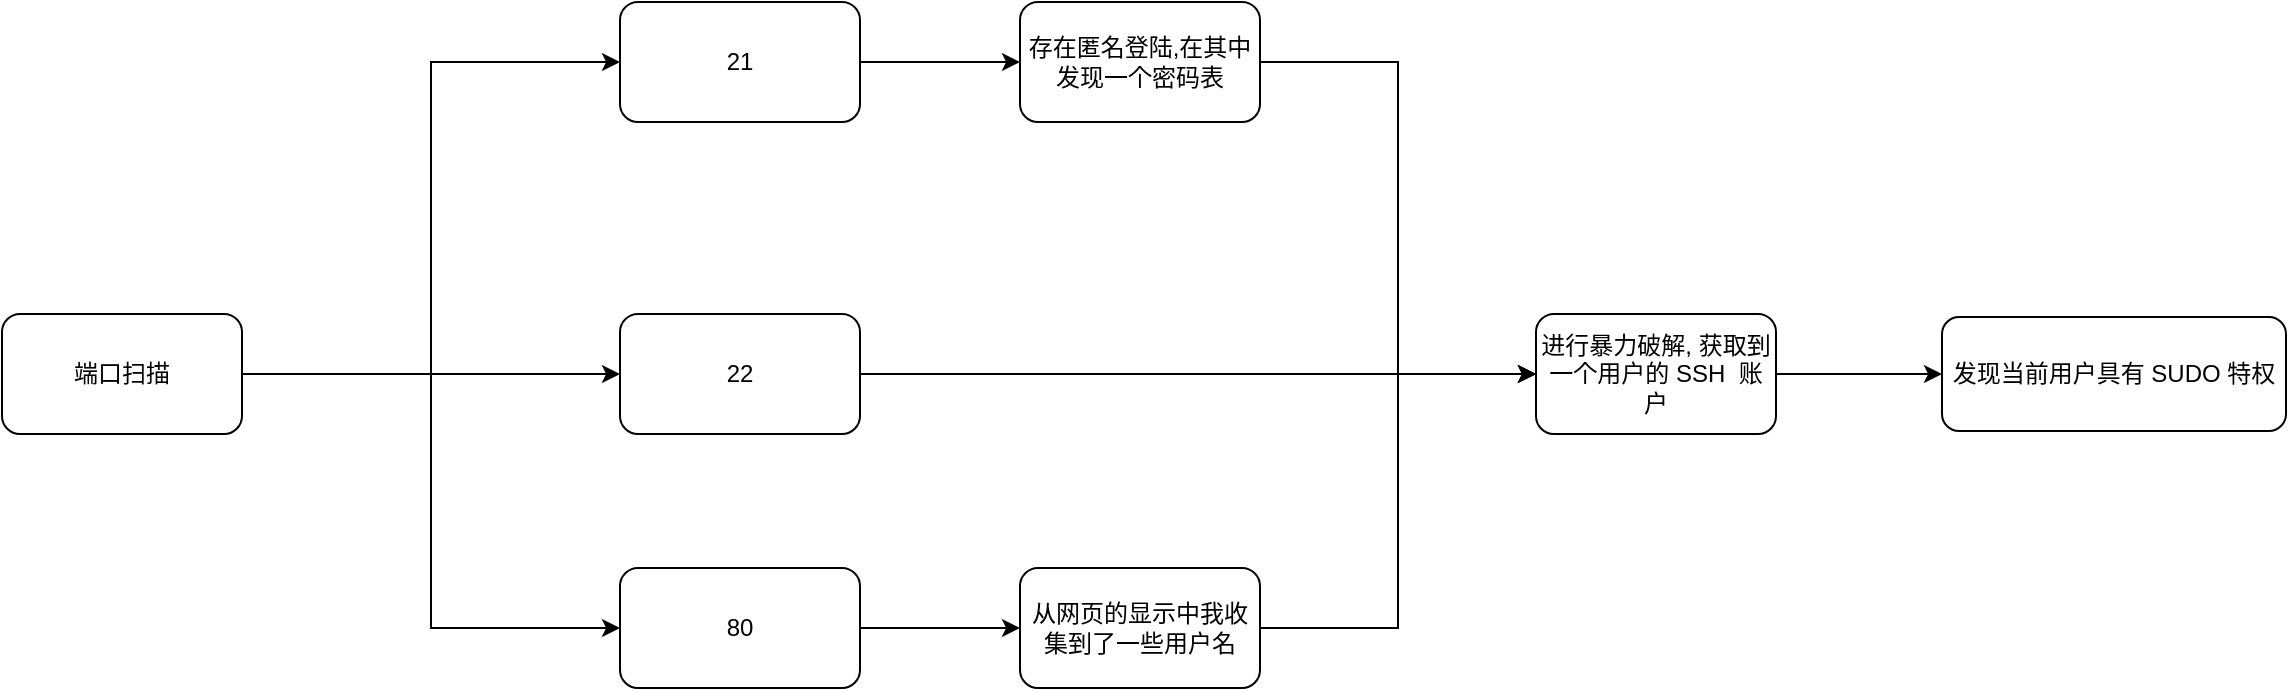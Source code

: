 <mxfile version="22.0.4" type="github">
  <diagram name="第 1 页" id="D1bWP6qgOMXYAIRfxLhv">
    <mxGraphModel dx="1900" dy="830" grid="0" gridSize="10" guides="1" tooltips="1" connect="1" arrows="1" fold="1" page="0" pageScale="1" pageWidth="827" pageHeight="1169" math="0" shadow="0">
      <root>
        <mxCell id="0" />
        <mxCell id="1" parent="0" />
        <mxCell id="eO5a81agaRVfe0llBmCW-3" value="" style="edgeStyle=orthogonalEdgeStyle;rounded=0;orthogonalLoop=1;jettySize=auto;html=1;entryX=0;entryY=0.5;entryDx=0;entryDy=0;" edge="1" parent="1" source="eO5a81agaRVfe0llBmCW-1" target="eO5a81agaRVfe0llBmCW-2">
          <mxGeometry relative="1" as="geometry" />
        </mxCell>
        <mxCell id="eO5a81agaRVfe0llBmCW-6" style="edgeStyle=orthogonalEdgeStyle;rounded=0;orthogonalLoop=1;jettySize=auto;html=1;" edge="1" parent="1" source="eO5a81agaRVfe0llBmCW-1" target="eO5a81agaRVfe0llBmCW-4">
          <mxGeometry relative="1" as="geometry" />
        </mxCell>
        <mxCell id="eO5a81agaRVfe0llBmCW-7" style="edgeStyle=orthogonalEdgeStyle;rounded=0;orthogonalLoop=1;jettySize=auto;html=1;entryX=0;entryY=0.5;entryDx=0;entryDy=0;" edge="1" parent="1" source="eO5a81agaRVfe0llBmCW-1" target="eO5a81agaRVfe0llBmCW-5">
          <mxGeometry relative="1" as="geometry" />
        </mxCell>
        <mxCell id="eO5a81agaRVfe0llBmCW-1" value="端口扫描" style="rounded=1;whiteSpace=wrap;html=1;" vertex="1" parent="1">
          <mxGeometry x="-30" y="227" width="120" height="60" as="geometry" />
        </mxCell>
        <mxCell id="eO5a81agaRVfe0llBmCW-9" value="" style="edgeStyle=orthogonalEdgeStyle;rounded=0;orthogonalLoop=1;jettySize=auto;html=1;" edge="1" parent="1" source="eO5a81agaRVfe0llBmCW-2" target="eO5a81agaRVfe0llBmCW-8">
          <mxGeometry relative="1" as="geometry" />
        </mxCell>
        <mxCell id="eO5a81agaRVfe0llBmCW-2" value="21" style="whiteSpace=wrap;html=1;rounded=1;" vertex="1" parent="1">
          <mxGeometry x="279" y="71" width="120" height="60" as="geometry" />
        </mxCell>
        <mxCell id="eO5a81agaRVfe0llBmCW-13" value="" style="edgeStyle=orthogonalEdgeStyle;rounded=0;orthogonalLoop=1;jettySize=auto;html=1;" edge="1" parent="1" source="eO5a81agaRVfe0llBmCW-4" target="eO5a81agaRVfe0llBmCW-12">
          <mxGeometry relative="1" as="geometry" />
        </mxCell>
        <mxCell id="eO5a81agaRVfe0llBmCW-4" value="22" style="whiteSpace=wrap;html=1;rounded=1;" vertex="1" parent="1">
          <mxGeometry x="279" y="227" width="120" height="60" as="geometry" />
        </mxCell>
        <mxCell id="eO5a81agaRVfe0llBmCW-11" value="" style="edgeStyle=orthogonalEdgeStyle;rounded=0;orthogonalLoop=1;jettySize=auto;html=1;" edge="1" parent="1" source="eO5a81agaRVfe0llBmCW-5" target="eO5a81agaRVfe0llBmCW-10">
          <mxGeometry relative="1" as="geometry" />
        </mxCell>
        <mxCell id="eO5a81agaRVfe0llBmCW-5" value="80" style="whiteSpace=wrap;html=1;rounded=1;" vertex="1" parent="1">
          <mxGeometry x="279" y="354" width="120" height="60" as="geometry" />
        </mxCell>
        <mxCell id="eO5a81agaRVfe0llBmCW-14" style="edgeStyle=orthogonalEdgeStyle;rounded=0;orthogonalLoop=1;jettySize=auto;html=1;entryX=0;entryY=0.5;entryDx=0;entryDy=0;" edge="1" parent="1" source="eO5a81agaRVfe0llBmCW-8" target="eO5a81agaRVfe0llBmCW-12">
          <mxGeometry relative="1" as="geometry" />
        </mxCell>
        <mxCell id="eO5a81agaRVfe0llBmCW-8" value="存在匿名登陆,在其中发现一个密码表" style="whiteSpace=wrap;html=1;rounded=1;" vertex="1" parent="1">
          <mxGeometry x="479" y="71" width="120" height="60" as="geometry" />
        </mxCell>
        <mxCell id="eO5a81agaRVfe0llBmCW-15" style="edgeStyle=orthogonalEdgeStyle;rounded=0;orthogonalLoop=1;jettySize=auto;html=1;entryX=0;entryY=0.5;entryDx=0;entryDy=0;" edge="1" parent="1" source="eO5a81agaRVfe0llBmCW-10" target="eO5a81agaRVfe0llBmCW-12">
          <mxGeometry relative="1" as="geometry" />
        </mxCell>
        <mxCell id="eO5a81agaRVfe0llBmCW-10" value="从网页的显示中我收集到了一些用户名" style="whiteSpace=wrap;html=1;rounded=1;" vertex="1" parent="1">
          <mxGeometry x="479" y="354" width="120" height="60" as="geometry" />
        </mxCell>
        <mxCell id="eO5a81agaRVfe0llBmCW-17" value="" style="edgeStyle=orthogonalEdgeStyle;rounded=0;orthogonalLoop=1;jettySize=auto;html=1;" edge="1" parent="1" source="eO5a81agaRVfe0llBmCW-12" target="eO5a81agaRVfe0llBmCW-16">
          <mxGeometry relative="1" as="geometry" />
        </mxCell>
        <mxCell id="eO5a81agaRVfe0llBmCW-12" value="进行暴力破解, 获取到一个用户的 SSH&amp;nbsp; 账户" style="whiteSpace=wrap;html=1;rounded=1;" vertex="1" parent="1">
          <mxGeometry x="737" y="227" width="120" height="60" as="geometry" />
        </mxCell>
        <mxCell id="eO5a81agaRVfe0llBmCW-16" value="发现当前用户具有 SUDO 特权" style="whiteSpace=wrap;html=1;rounded=1;" vertex="1" parent="1">
          <mxGeometry x="940" y="228.5" width="172" height="57" as="geometry" />
        </mxCell>
      </root>
    </mxGraphModel>
  </diagram>
</mxfile>
